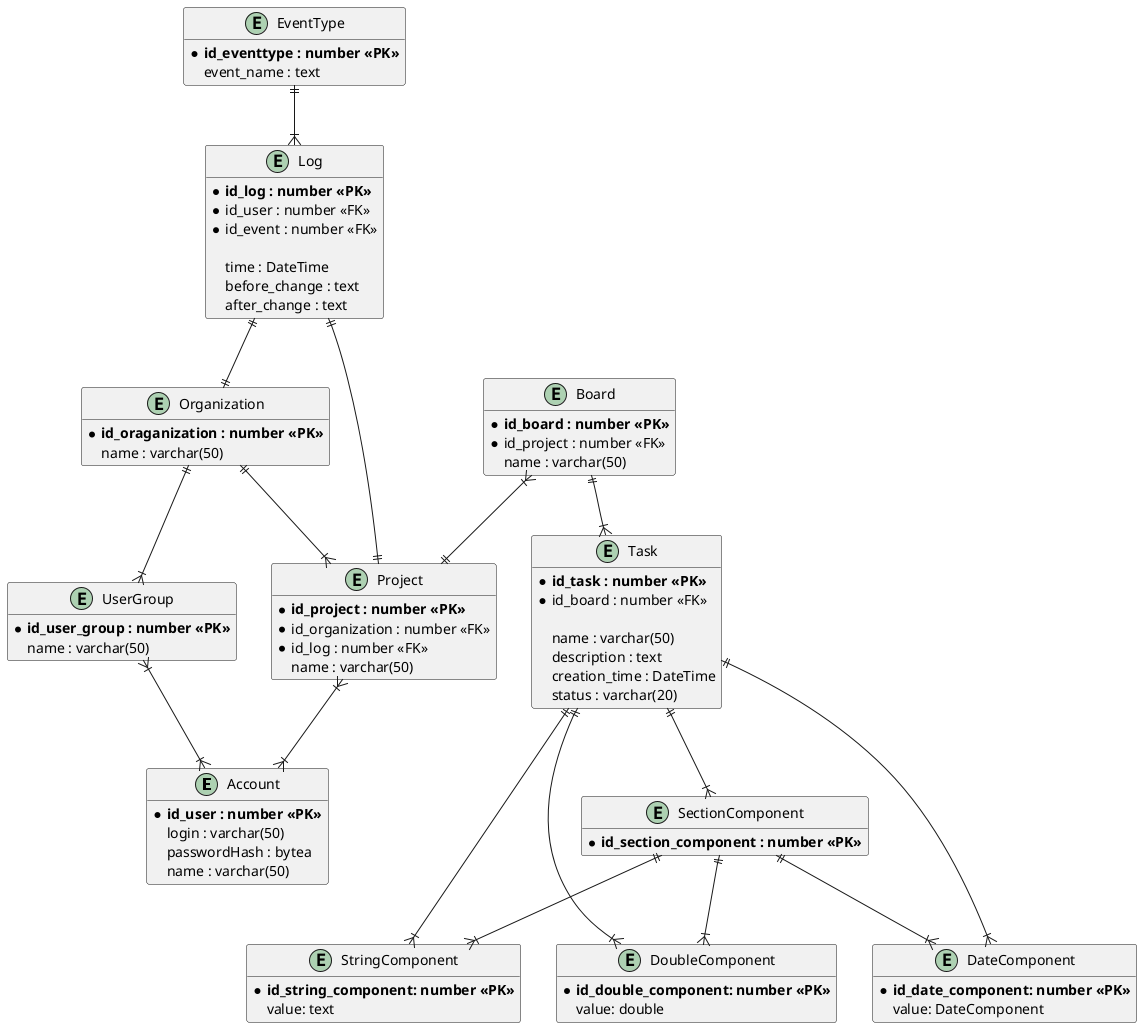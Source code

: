 ﻿@startuml "Диаграмма сущностей TFlick"
'https://plantuml.com/class-diagram

hide methods

''''''''''''''''DEFAULT''''''''''''

entity Account {
    * **id_user : number <<PK>>**
    {field} login : varchar(50)
    {field} passwordHash : bytea
    {field} name : varchar(50)
}   

entity UserGroup {
    * **id_user_group : number <<PK>>**
    {field} name : varchar(50)
}
UserGroup }|--|{ Account

entity Organization {
    * **id_oraganization : number <<PK>>**
    {field} name : varchar(50)
}
Organization ||--|{ UserGroup

entity Project {
    * **id_project : number <<PK>>**
    * id_organization : number <<FK>>
    * id_log : number <<FK>>
    {field} name : varchar(50)
}
Organization ||--|{ Project
Project }|--|{ Account

entity Board {
    * **id_board : number <<PK>>**
    * id_project : number <<FK>>
    {field} name : varchar(50)
} 

Board }|--|| Project

entity Task {
    * **id_task : number <<PK>>**
    * id_board : number <<FK>>

    {field} name : varchar(50)
    description : text
    creation_time : DateTime
    {field} status : varchar(20)
}
Board ||--|{ Task

''''''''''''''''COMPONENTS''''''''''''

entity SectionComponent
{
    * **id_section_component : number <<PK>>**

}
Task||--|{ SectionComponent


entity StringComponent
{
    * **id_string_component: number <<PK>>**
    value: text
}
Task ||--|{ StringComponent
SectionComponent ||--|{ StringComponent

entity DoubleComponent
{
    * **id_double_component: number <<PK>>**
    value: double
}
Task ||--|{ DoubleComponent 
SectionComponent ||--|{ DoubleComponent


entity DateComponent
{
    * **id_date_component: number <<PK>>**
    value: DateComponent
}

Task ||--|{ DateComponent
SectionComponent ||--|{ DateComponent


''''''''''''''''LOGGING'''''''''''''

entity Log {
    * **id_log : number <<PK>>**
    * id_user : number <<FK>>
    * id_event : number <<FK>>

    time : DateTime 
    before_change : text
    after_change : text
}

entity EventType {
    * **id_eventtype : number <<PK>>**
    event_name : text
}

EventType ||--|{ Log
Log ||--|| Organization
Log ||--|| Project

@enduml
